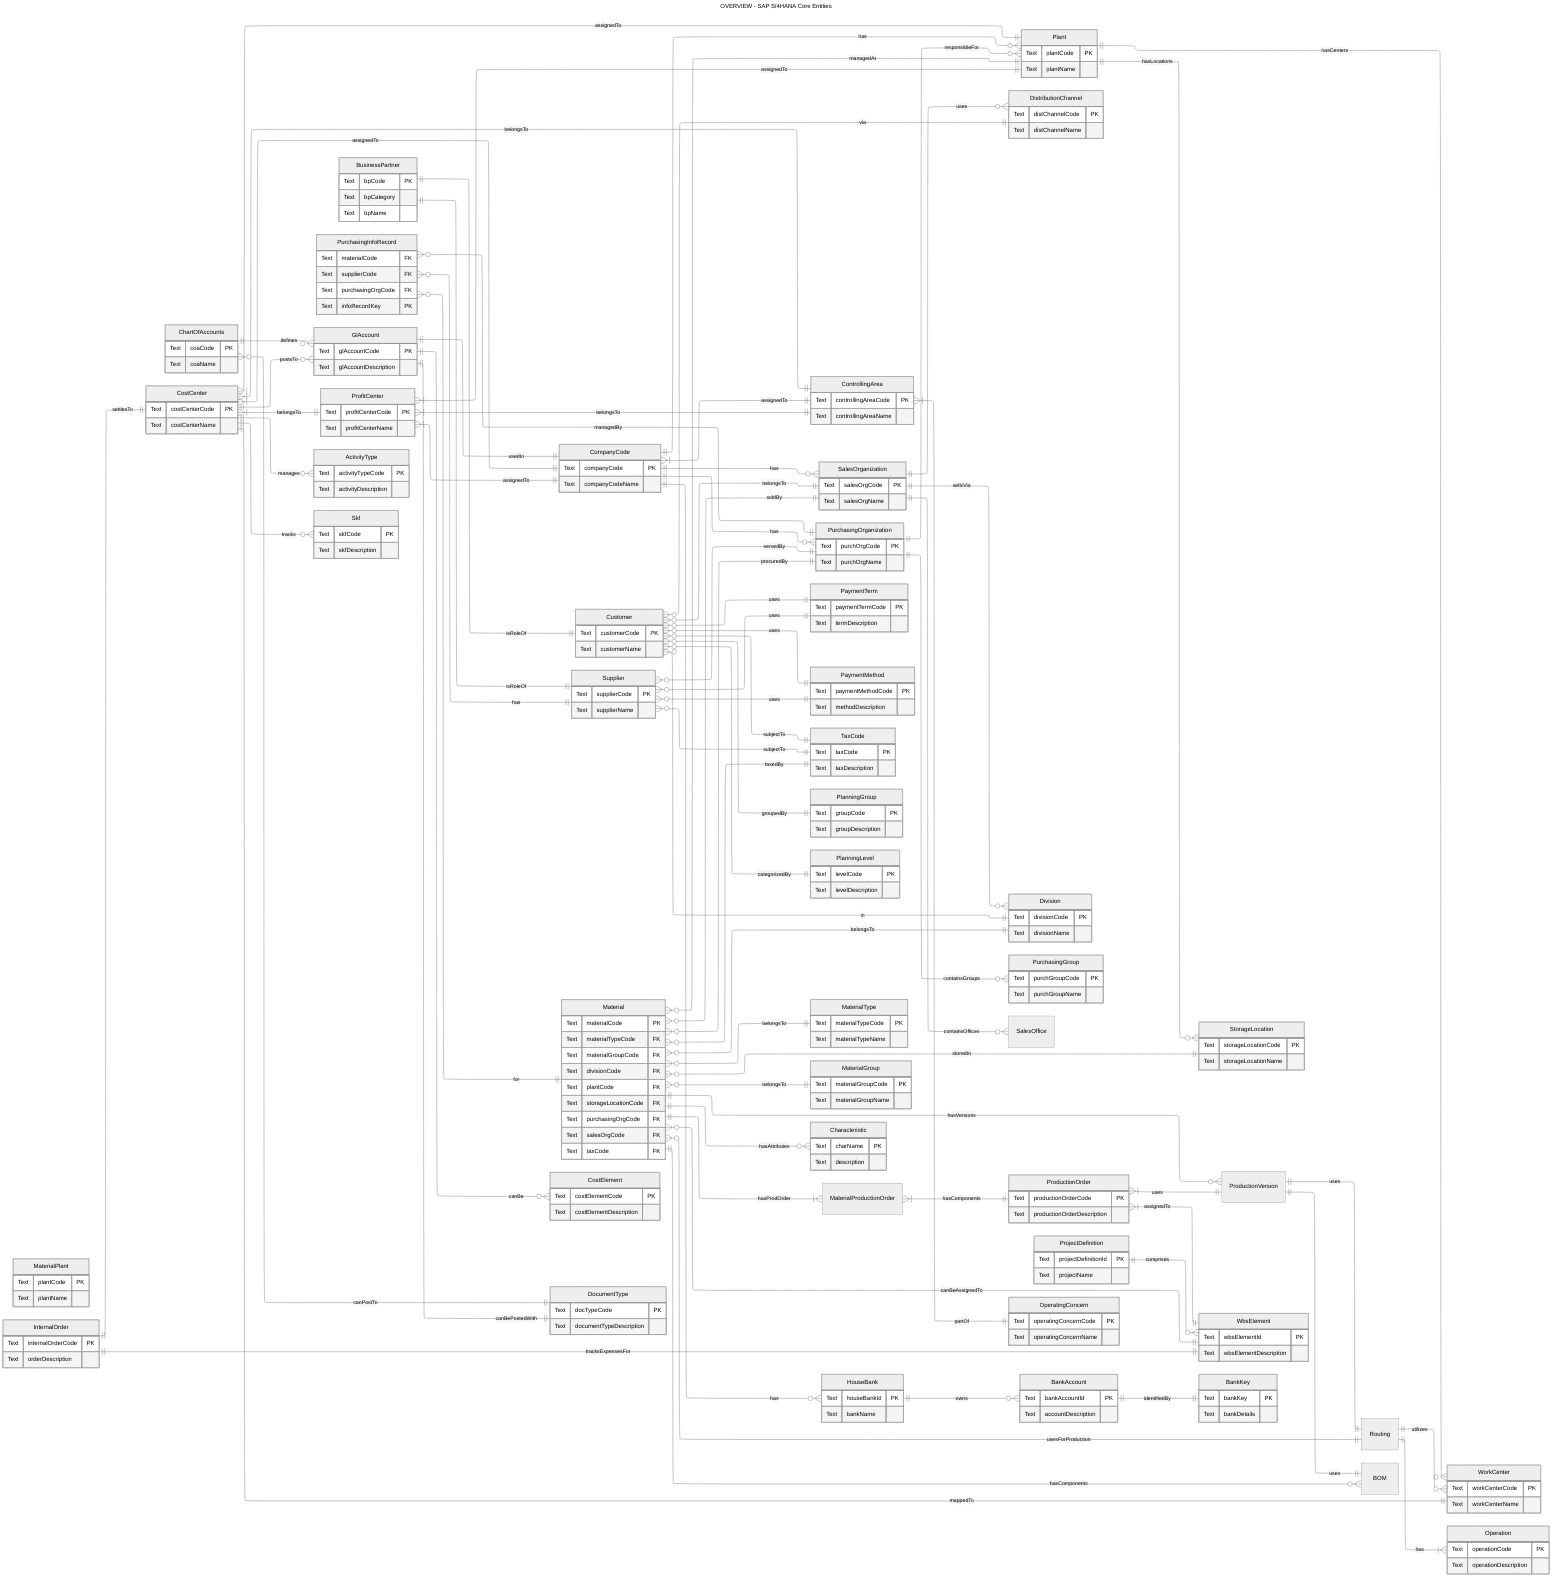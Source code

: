 ---
title: OVERVIEW - SAP S/4HANA Core Entities
config:
  theme: neutral
  layout: elk
---
erDiagram
    direction lr

  %% --- Company Structure (FI/CO Foundation) ---
  CompanyCode {
      Text companyCode PK
      Text companyCodeName
  }
  
  ControllingArea {
      Text controllingAreaCode PK
      Text controllingAreaName
  }
  Plant {
      Text plantCode PK
      Text plantName
  }
  MaterialPlant {
      Text plantCode PK
      Text plantName
  }
  SalesOrganization {
      Text salesOrgCode PK
      Text salesOrgName
  }
  DistributionChannel {
      Text distChannelCode PK
      Text distChannelName
  }
  Division {
      Text divisionCode PK
      Text divisionName
  }
  PurchasingOrganization {
      Text purchOrgCode PK
      Text purchOrgName
  }
  PurchasingGroup {
      Text purchGroupCode PK
      Text purchGroupName
  }

  CompanyCode }|--|| ControllingArea : assignedTo
  CompanyCode ||--o{ Plant : has
  CompanyCode ||--o{ SalesOrganization : has
  CompanyCode ||--o{ PurchasingOrganization : has

  Plant ||--o{ StorageLocation : hasLocations
  Plant ||--o{ WorkCenter : hasCenters

  SalesOrganization ||--o{ SalesOffice : containsOffices
  SalesOrganization ||--o{ DistributionChannel : uses
  SalesOrganization ||--o{ Division : sellsVia

  PurchasingOrganization ||--o{ PurchasingGroup : containsGroups
  PurchasingOrganization ||--o{ Plant : responsibleFor

  %% --- Master Data - Business Partners ---
  BusinessPartner {
      Text bpCode PK
      Text bpCategory
      Text bpName
  }
  Customer {
      Text customerCode PK
      Text customerName
  }
  Supplier {
      Text supplierCode PK
      Text supplierName
  }

  BusinessPartner ||--|| Customer : isRoleOf
  BusinessPartner ||--|| Supplier : isRoleOf

  Customer }o--|| SalesOrganization : belongsTo
  Customer }o--|| DistributionChannel : via
  Customer }o--|| Division : in
  Customer }o--|| PaymentTerm : uses
  Customer }o--|| PaymentMethod : uses
  Customer }o--|| TaxCode : subjectTo
  Customer }o--|| PlanningGroup : groupedBy
  Customer }o--|| PlanningLevel : categorizedBy

  Supplier }o--|| PurchasingOrganization : servedBy
  Supplier }o--|| PaymentTerm : uses
  Supplier }o--|| PaymentMethod : uses
  Supplier }o--|| TaxCode : subjectTo

  PurchasingInfoRecord {
      Text materialCode FK
      Text supplierCode FK
      Text purchasingOrgCode FK
      Text infoRecordKey PK
  }
  PurchasingInfoRecord }o--|| Material : for
  PurchasingInfoRecord }o--|| Supplier : has
  PurchasingInfoRecord }o--|| PurchasingOrganization : managedBy

  %% --- Master Data - Material ---
  MaterialType {
    Text materialTypeCode PK
    Text materialTypeName 
  }
  MaterialGroup {
    Text materialGroupCode PK
    Text materialGroupName 
  }
  Material {
      Text materialCode PK
      Text materialTypeCode FK
      Text materialGroupCode FK
      Text divisionCode FK
      Text plantCode FK
      Text storageLocationCode FK
      Text purchasingOrgCode FK
      Text salesOrgCode FK
      Text taxCode FK
  }
  Material }o--|| MaterialType : belongsTo
  Material }o--|| MaterialGroup : belongsTo
  Material }o--|| Division : belongsTo
  Material }o--|| Plant : managedAt
  Material }o--|| StorageLocation : storedIn
  Material }o--|| PurchasingOrganization : procuredBy
  Material }o--|| SalesOrganization : soldBy
  Material }o--|| TaxCode : taxedBy
  Material ||--o{ ProductionVersion : hasVersions
  Material }o--|| Routing : usesForProduction
  Material ||--o{ Characteristic : hasAttributes

  Material ||--|{ MaterialProductionOrder: hasProdOrder
  MaterialProductionOrder }|--|| ProductionOrder: hasComponents

  Material ||--o{ BOM : hasComponents

  ProductionVersion ||--|| Routing : uses
  ProductionVersion ||--|| BOM : uses

  Routing ||--o{ WorkCenter : utilizes

  Operation {
    Text operationCode PK
    Text operationDescription
  }

  Routing ||--|{ Operation: has

  ProductionOrder {
    Text productionOrderCode PK
    Text productionOrderDescription
  }

  ProductionOrder }|--|| ProductionVersion : uses
  ProductionOrder }|--|| WbsElement : assignedTo

  %% --- Financial & Controlling Master Data ---
  ChartOfAccounts {
      Text coaCode PK
      Text coaName
  }
  GlAccount {
      Text glAccountCode PK
      Text glAccountDescription
  }
  CostElement {
      Text costElementCode PK
      Text costElementDescription
  }
  CostCenter {
      Text costCenterCode PK
      Text costCenterName
  }
  ProfitCenter {
      Text profitCenterCode PK
      Text profitCenterName
  }
  InternalOrder {
      Text internalOrderCode PK
      Text orderDescription
  }
  ProjectDefinition {
      Text projectDefinitionId PK
      Text projectName
  }
  WbsElement {
      Text wbsElementId PK
      Text wbsElementDescription
  }
  OperatingConcern {
      Text operatingConcernCode PK
      Text operatingConcernName
  }

  ChartOfAccounts ||--o{ GlAccount : defines
  GlAccount ||--|| CompanyCode : usedIn
  GlAccount ||--o{ CostElement : canBe

  CostCenter }|--|| ControllingArea : belongsTo
  CostCenter }|--|| CompanyCode : assignedTo
  CostCenter }|--|| Plant : assignedTo
  CostCenter }|--|| ProfitCenter : belongsTo
  CostCenter ||--o{ ActivityType : manages
  CostCenter ||--o{ Skf : tracks
  CostCenter ||--|| WorkCenter : mappedTo
  CostCenter ||--o{ GlAccount : postsTo

  ProfitCenter }|--|| ControllingArea : belongsTo
  ProfitCenter }|--|| CompanyCode : assignedTo
  ProfitCenter }|--|| Plant : assignedTo

  InternalOrder ||--|| CostCenter : settlesTo
  InternalOrder ||--|| WbsElement : tracksExpensesFor

  ProjectDefinition ||--o{ WbsElement : comprises
  Material }o--|| WbsElement : canBeAssignedTo

  ControllingArea }|--|| OperatingConcern : partOf

  %% --- Bank & Payment Details ---
  HouseBank {
      Text houseBankId PK
      Text bankName
  }
  BankAccount {
      Text bankAccountId PK
      Text accountDescription
  }
  BankKey {
      Text bankKey PK
      Text bankDetails
  }
  PaymentTerm {
      Text paymentTermCode PK
      Text termDescription
  }
  PaymentMethod {
      Text paymentMethodCode PK
      Text methodDescription
  }

  HouseBank ||--o{ BankAccount : owns
  BankAccount ||--|| BankKey : identifiedBy
  CompanyCode ||--o{ HouseBank : has

  %% --- Other Common Master Data ---
  TaxCode {
      Text taxCode PK
      Text taxDescription
  }
  DocumentType {
      Text docTypeCode PK
      Text documentTypeDescription
  }

  GlAccount ||--|| DocumentType : canBePostedWith
  DocumentType ||--o{ ChartOfAccounts : canPostTo

  Characteristic {
      Text charName PK
      Text description
  }
  ActivityType {
      Text activityTypeCode PK
      Text activityDescription
  }
  Skf {
      Text skfCode PK
      Text skfDescription
  }
  PlanningGroup {
      Text groupCode PK
      Text groupDescription
  }
  PlanningLevel {
      Text levelCode PK
      Text levelDescription
  }
  StorageLocation {
      Text storageLocationCode PK
      Text storageLocationName
  }
  WorkCenter {
      Text workCenterCode PK
      Text workCenterName
  }